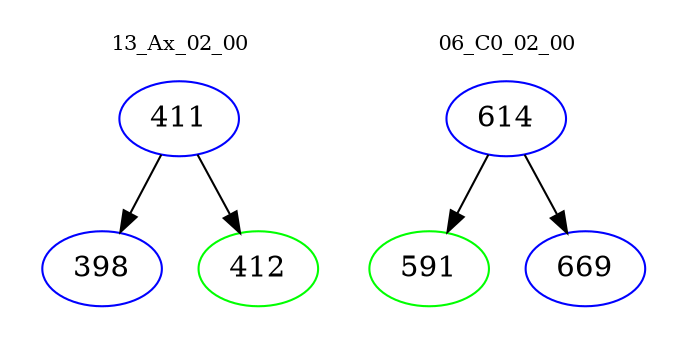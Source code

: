 digraph{
subgraph cluster_0 {
color = white
label = "13_Ax_02_00";
fontsize=10;
T0_411 [label="411", color="blue"]
T0_411 -> T0_398 [color="black"]
T0_398 [label="398", color="blue"]
T0_411 -> T0_412 [color="black"]
T0_412 [label="412", color="green"]
}
subgraph cluster_1 {
color = white
label = "06_C0_02_00";
fontsize=10;
T1_614 [label="614", color="blue"]
T1_614 -> T1_591 [color="black"]
T1_591 [label="591", color="green"]
T1_614 -> T1_669 [color="black"]
T1_669 [label="669", color="blue"]
}
}
